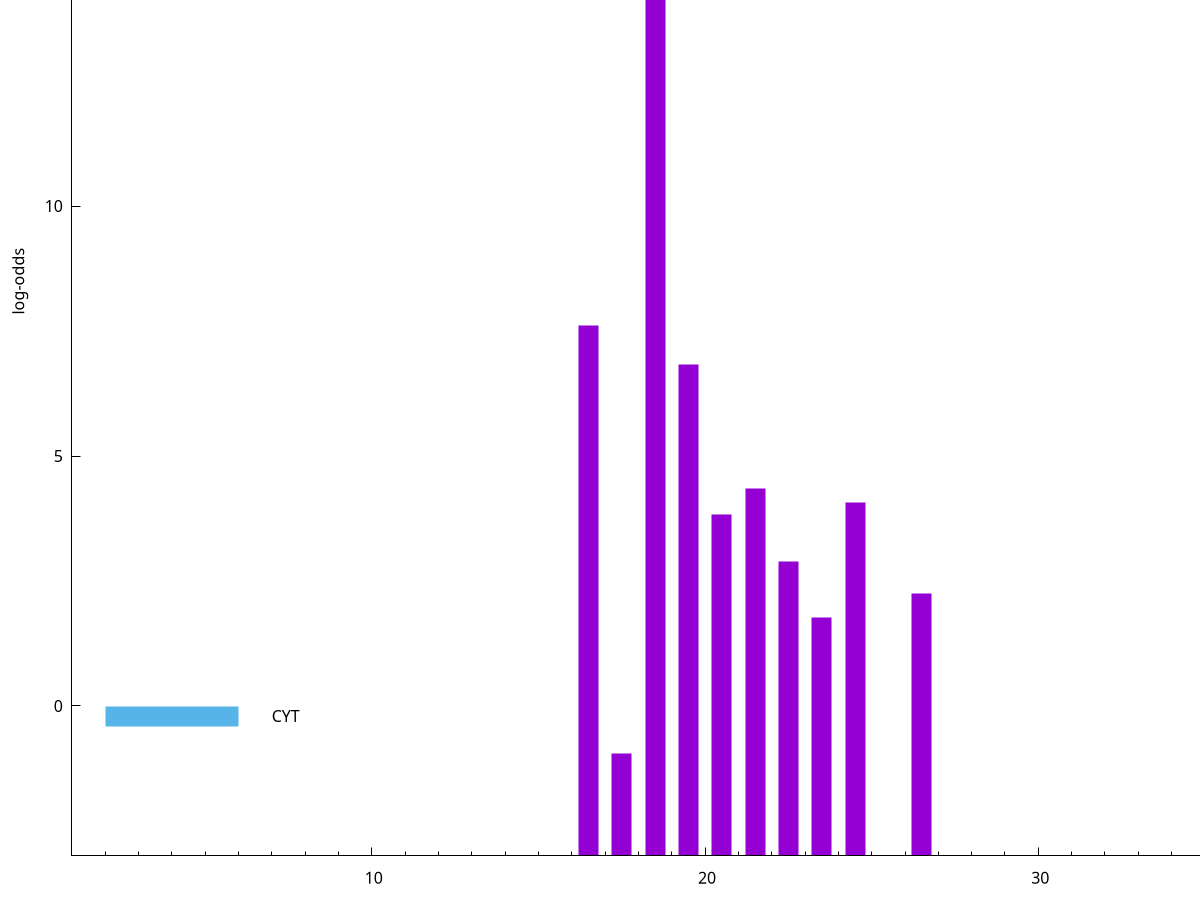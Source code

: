set title "LipoP predictions for SRR5666609.gff"
set size 2., 1.4
set xrange [1:70] 
set mxtics 10
set yrange [-3:20]
set y2range [0:23]
set ylabel "log-odds"
set term postscript eps color solid "Helvetica" 30
set output "SRR5666609.gff17.eps"
set arrow from 2,16.0581 to 6,16.0581 nohead lt 1 lw 20
set label "SpI" at 7,16.0581
set arrow from 2,-0.200913 to 6,-0.200913 nohead lt 3 lw 20
set label "CYT" at 7,-0.200913
set arrow from 2,16.0581 to 6,16.0581 nohead lt 1 lw 20
set label "SpI" at 7,16.0581
# NOTE: The scores below are the log-odds scores with the threshold
# NOTE: subtracted (a hack to make gnuplot make the histogram all
# NOTE: look nice).
plot "-" axes x1y2 title "" with impulses lt 1 lw 20
18.500000 19.050100
16.500000 10.618570
19.500000 9.826140
21.500000 7.355880
24.500000 7.063900
20.500000 6.836090
22.500000 5.890090
26.500000 5.241930
23.500000 4.776020
17.500000 2.046095
e
exit
